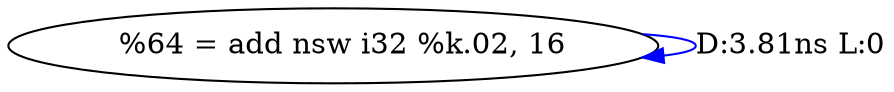 digraph {
Node0x40e71c0[label="  %64 = add nsw i32 %k.02, 16"];
Node0x40e71c0 -> Node0x40e71c0[label="D:3.81ns L:0",color=blue];
}
